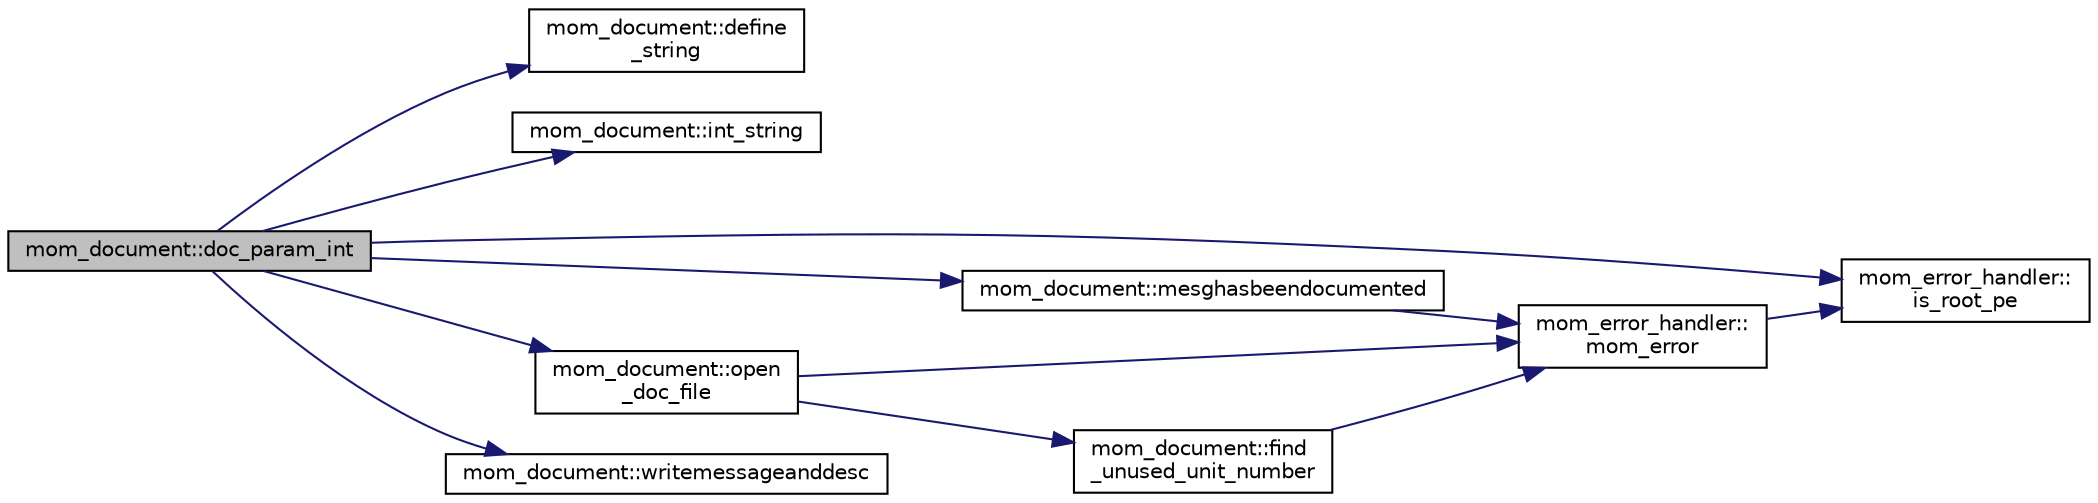 digraph "mom_document::doc_param_int"
{
 // INTERACTIVE_SVG=YES
  edge [fontname="Helvetica",fontsize="10",labelfontname="Helvetica",labelfontsize="10"];
  node [fontname="Helvetica",fontsize="10",shape=record];
  rankdir="LR";
  Node65 [label="mom_document::doc_param_int",height=0.2,width=0.4,color="black", fillcolor="grey75", style="filled", fontcolor="black"];
  Node65 -> Node66 [color="midnightblue",fontsize="10",style="solid",fontname="Helvetica"];
  Node66 [label="mom_document::define\l_string",height=0.2,width=0.4,color="black", fillcolor="white", style="filled",URL="$namespacemom__document.html#aadc9c21a3f71a85107454b8080d6ec5c"];
  Node65 -> Node67 [color="midnightblue",fontsize="10",style="solid",fontname="Helvetica"];
  Node67 [label="mom_document::int_string",height=0.2,width=0.4,color="black", fillcolor="white", style="filled",URL="$namespacemom__document.html#a546c1393f07adc49a43fe5f6af171730"];
  Node65 -> Node68 [color="midnightblue",fontsize="10",style="solid",fontname="Helvetica"];
  Node68 [label="mom_error_handler::\lis_root_pe",height=0.2,width=0.4,color="black", fillcolor="white", style="filled",URL="$namespacemom__error__handler.html#ad5f00a53059c72fe2332d1436c80ca71"];
  Node65 -> Node69 [color="midnightblue",fontsize="10",style="solid",fontname="Helvetica"];
  Node69 [label="mom_document::mesghasbeendocumented",height=0.2,width=0.4,color="black", fillcolor="white", style="filled",URL="$namespacemom__document.html#aa23ed2e58e74e88a71de374685ee11ec"];
  Node69 -> Node70 [color="midnightblue",fontsize="10",style="solid",fontname="Helvetica"];
  Node70 [label="mom_error_handler::\lmom_error",height=0.2,width=0.4,color="black", fillcolor="white", style="filled",URL="$namespacemom__error__handler.html#a460cfb79a06c29fc249952c2a3710d67"];
  Node70 -> Node68 [color="midnightblue",fontsize="10",style="solid",fontname="Helvetica"];
  Node65 -> Node71 [color="midnightblue",fontsize="10",style="solid",fontname="Helvetica"];
  Node71 [label="mom_document::open\l_doc_file",height=0.2,width=0.4,color="black", fillcolor="white", style="filled",URL="$namespacemom__document.html#aab976b6c6c9c01833438d217fca228a4"];
  Node71 -> Node72 [color="midnightblue",fontsize="10",style="solid",fontname="Helvetica"];
  Node72 [label="mom_document::find\l_unused_unit_number",height=0.2,width=0.4,color="black", fillcolor="white", style="filled",URL="$namespacemom__document.html#a5f2661445a72a7d0f774677e91366db5"];
  Node72 -> Node70 [color="midnightblue",fontsize="10",style="solid",fontname="Helvetica"];
  Node71 -> Node70 [color="midnightblue",fontsize="10",style="solid",fontname="Helvetica"];
  Node65 -> Node73 [color="midnightblue",fontsize="10",style="solid",fontname="Helvetica"];
  Node73 [label="mom_document::writemessageanddesc",height=0.2,width=0.4,color="black", fillcolor="white", style="filled",URL="$namespacemom__document.html#a22d84550b1affd1037328c5117496a65"];
}
